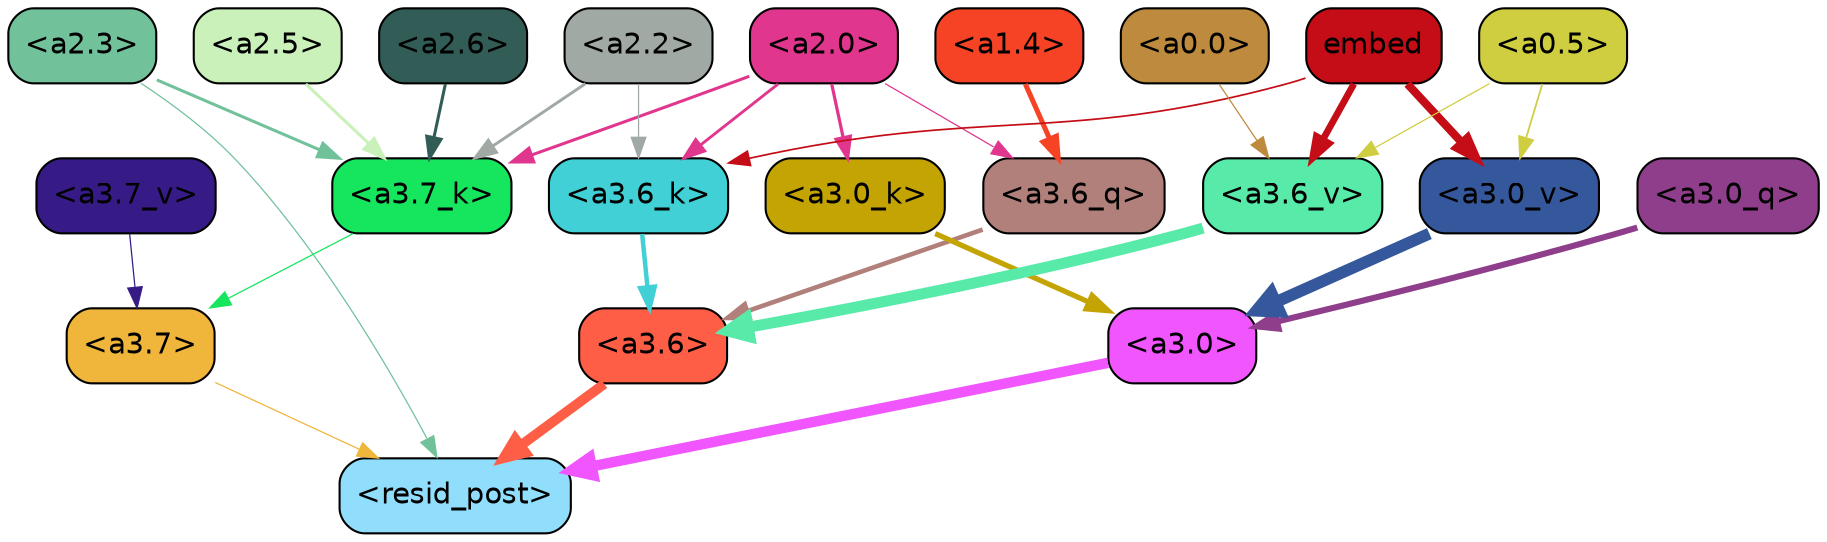 strict digraph "" {
	graph [bgcolor=transparent,
		layout=dot,
		overlap=false,
		splines=true
	];
	"<a3.7>"	[color=black,
		fillcolor="#f0b63c",
		fontname=Helvetica,
		shape=box,
		style="filled, rounded"];
	"<resid_post>"	[color=black,
		fillcolor="#90defc",
		fontname=Helvetica,
		shape=box,
		style="filled, rounded"];
	"<a3.7>" -> "<resid_post>"	[color="#f0b63c",
		penwidth=0.6];
	"<a3.6>"	[color=black,
		fillcolor="#fe5d46",
		fontname=Helvetica,
		shape=box,
		style="filled, rounded"];
	"<a3.6>" -> "<resid_post>"	[color="#fe5d46",
		penwidth=4.749041676521301];
	"<a3.0>"	[color=black,
		fillcolor="#f055fe",
		fontname=Helvetica,
		shape=box,
		style="filled, rounded"];
	"<a3.0>" -> "<resid_post>"	[color="#f055fe",
		penwidth=5.004215121269226];
	"<a2.3>"	[color=black,
		fillcolor="#71c19b",
		fontname=Helvetica,
		shape=box,
		style="filled, rounded"];
	"<a2.3>" -> "<resid_post>"	[color="#71c19b",
		penwidth=0.6];
	"<a3.7_k>"	[color=black,
		fillcolor="#15e65e",
		fontname=Helvetica,
		shape=box,
		style="filled, rounded"];
	"<a2.3>" -> "<a3.7_k>"	[color="#71c19b",
		penwidth=1.4559586644172668];
	"<a3.6_q>"	[color=black,
		fillcolor="#b1807b",
		fontname=Helvetica,
		shape=box,
		style="filled, rounded"];
	"<a3.6_q>" -> "<a3.6>"	[color="#b1807b",
		penwidth=2.199681341648102];
	"<a3.0_q>"	[color=black,
		fillcolor="#8f3e8b",
		fontname=Helvetica,
		shape=box,
		style="filled, rounded"];
	"<a3.0_q>" -> "<a3.0>"	[color="#8f3e8b",
		penwidth=2.9459195733070374];
	"<a3.7_k>" -> "<a3.7>"	[color="#15e65e",
		penwidth=0.6];
	"<a3.6_k>"	[color=black,
		fillcolor="#40d0d5",
		fontname=Helvetica,
		shape=box,
		style="filled, rounded"];
	"<a3.6_k>" -> "<a3.6>"	[color="#40d0d5",
		penwidth=2.13908451795578];
	"<a3.0_k>"	[color=black,
		fillcolor="#c4a403",
		fontname=Helvetica,
		shape=box,
		style="filled, rounded"];
	"<a3.0_k>" -> "<a3.0>"	[color="#c4a403",
		penwidth=2.520303964614868];
	"<a3.7_v>"	[color=black,
		fillcolor="#361b86",
		fontname=Helvetica,
		shape=box,
		style="filled, rounded"];
	"<a3.7_v>" -> "<a3.7>"	[color="#361b86",
		penwidth=0.6];
	"<a3.6_v>"	[color=black,
		fillcolor="#57eaa9",
		fontname=Helvetica,
		shape=box,
		style="filled, rounded"];
	"<a3.6_v>" -> "<a3.6>"	[color="#57eaa9",
		penwidth=5.297133803367615];
	"<a3.0_v>"	[color=black,
		fillcolor="#35579b",
		fontname=Helvetica,
		shape=box,
		style="filled, rounded"];
	"<a3.0_v>" -> "<a3.0>"	[color="#35579b",
		penwidth=5.680712580680847];
	"<a2.0>"	[color=black,
		fillcolor="#e1368d",
		fontname=Helvetica,
		shape=box,
		style="filled, rounded"];
	"<a2.0>" -> "<a3.6_q>"	[color="#e1368d",
		penwidth=0.6];
	"<a2.0>" -> "<a3.7_k>"	[color="#e1368d",
		penwidth=1.4582423567771912];
	"<a2.0>" -> "<a3.6_k>"	[color="#e1368d",
		penwidth=1.3792681694030762];
	"<a2.0>" -> "<a3.0_k>"	[color="#e1368d",
		penwidth=1.5433646440505981];
	"<a1.4>"	[color=black,
		fillcolor="#f74325",
		fontname=Helvetica,
		shape=box,
		style="filled, rounded"];
	"<a1.4>" -> "<a3.6_q>"	[color="#f74325",
		penwidth=2.419991135597229];
	"<a2.6>"	[color=black,
		fillcolor="#325c56",
		fontname=Helvetica,
		shape=box,
		style="filled, rounded"];
	"<a2.6>" -> "<a3.7_k>"	[color="#325c56",
		penwidth=1.468173325061798];
	"<a2.5>"	[color=black,
		fillcolor="#c9f1b9",
		fontname=Helvetica,
		shape=box,
		style="filled, rounded"];
	"<a2.5>" -> "<a3.7_k>"	[color="#c9f1b9",
		penwidth=1.457568109035492];
	"<a2.2>"	[color=black,
		fillcolor="#a0a9a3",
		fontname=Helvetica,
		shape=box,
		style="filled, rounded"];
	"<a2.2>" -> "<a3.7_k>"	[color="#a0a9a3",
		penwidth=1.4199435114860535];
	"<a2.2>" -> "<a3.6_k>"	[color="#a0a9a3",
		penwidth=0.6];
	embed	[color=black,
		fillcolor="#c40d17",
		fontname=Helvetica,
		shape=box,
		style="filled, rounded"];
	embed -> "<a3.6_k>"	[color="#c40d17",
		penwidth=0.8273519277572632];
	embed -> "<a3.6_v>"	[color="#c40d17",
		penwidth=3.2414157912135124];
	embed -> "<a3.0_v>"	[color="#c40d17",
		penwidth=3.929257571697235];
	"<a0.5>"	[color=black,
		fillcolor="#cfce41",
		fontname=Helvetica,
		shape=box,
		style="filled, rounded"];
	"<a0.5>" -> "<a3.6_v>"	[color="#cfce41",
		penwidth=0.6];
	"<a0.5>" -> "<a3.0_v>"	[color="#cfce41",
		penwidth=0.8535017371177673];
	"<a0.0>"	[color=black,
		fillcolor="#bd8a3e",
		fontname=Helvetica,
		shape=box,
		style="filled, rounded"];
	"<a0.0>" -> "<a3.6_v>"	[color="#bd8a3e",
		penwidth=0.6];
}
